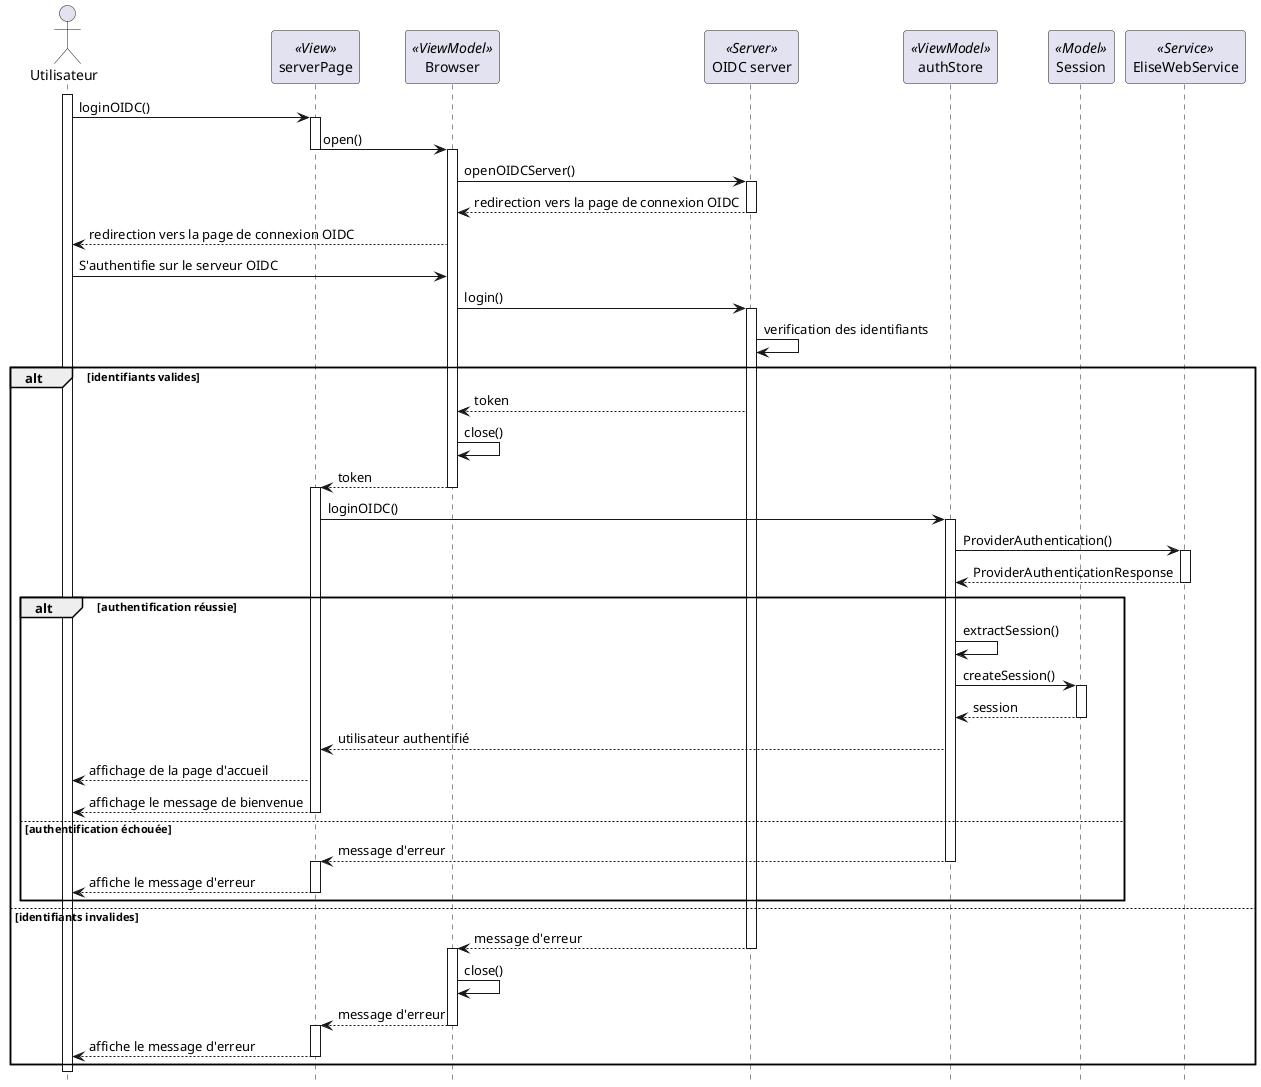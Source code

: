 @startuml sequence_OIDC

hide footbox


actor "Utilisateur" as user
participant "serverPage" as serView << View >>
participant "Browser" as broser << ViewModel >>
participant "OIDC server" as mServer << Server >>
participant "authStore" as auth << ViewModel >>
participant "Session" as session << Model >>
participant "EliseWebService" as ws << Service >>
activate user
user -> serView : loginOIDC()
activate serView
serView -> broser : open()
deactivate serView
activate broser
broser -> mServer : openOIDCServer()
activate mServer
mServer --> broser : redirection vers la page de connexion OIDC
deactivate mServer
broser --> user : redirection vers la page de connexion OIDC

user -> broser : S'authentifie sur le serveur OIDC
broser -> mServer : login()
activate mServer
mServer ->mServer : verification des identifiants
alt identifiants valides
    mServer --> broser : token 
    broser -> broser : close()
    broser --> serView : token
    deactivate broser
    activate serView
    serView -> auth : loginOIDC()
    activate auth
    auth -> ws : ProviderAuthentication()
    activate ws
    ws --> auth : ProviderAuthenticationResponse
    deactivate ws
    alt authentification réussie
        auth -> auth :extractSession()
        auth -> session : createSession()
        activate session
        session --> auth : session
        deactivate session
        auth --> serView : utilisateur authentifié
        serView --> user : affichage de la page d'accueil
        serView --> user : affichage le message de bienvenue
        deactivate serView
        else authentification échouée
        auth --> serView : message d'erreur
        deactivate auth
        activate serView
        serView --> user : affiche le message d'erreur
        deactivate serView
    end
else identifiants invalides
        mServer --> broser : message d'erreur
        deactivate mServer
        activate broser
        broser -> broser : close()
        broser --> serView : message d'erreur
        deactivate broser
        activate serView
        serView --> user : affiche le message d'erreur
        deactivate serView

end
deactivate user